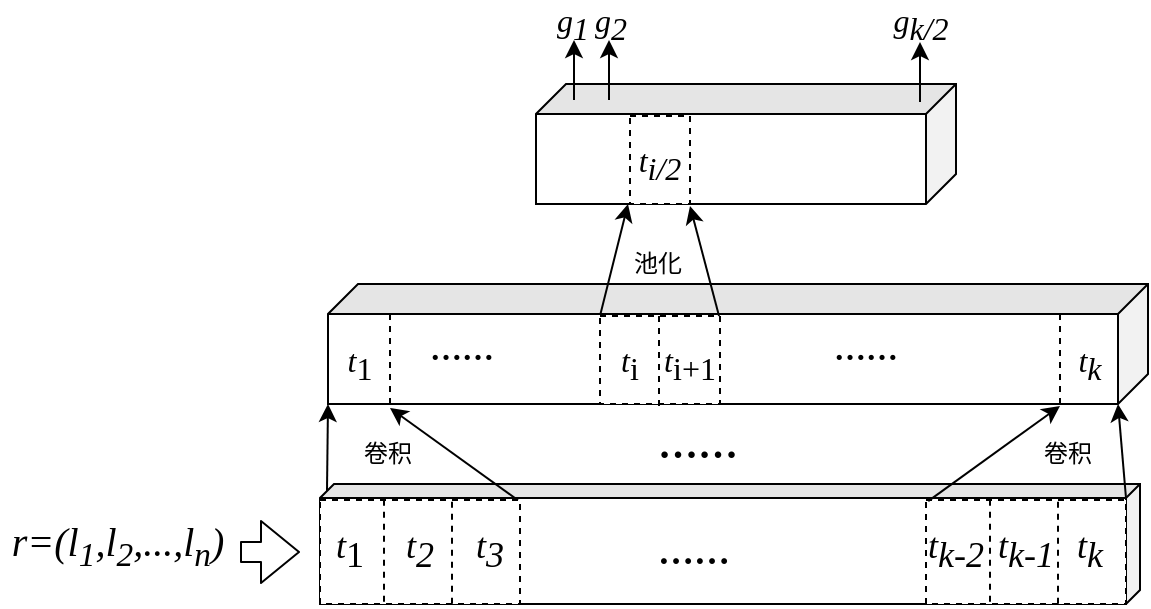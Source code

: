 <mxfile version="12.1.9" type="github" pages="1">
  <diagram id="xomN25JMLdnJ_QrAI-wc" name="Page-1">
    <mxGraphModel dx="849" dy="433" grid="1" gridSize="10" guides="1" tooltips="1" connect="1" arrows="1" fold="1" page="1" pageScale="1" pageWidth="827" pageHeight="1169" math="0" shadow="0">
      <root>
        <mxCell id="0"/>
        <mxCell id="1" parent="0"/>
        <mxCell id="jfBKxEfQu9cr7d7Tc6k2-1" value="" style="shape=cube;whiteSpace=wrap;html=1;boundedLbl=1;backgroundOutline=1;darkOpacity=0.05;darkOpacity2=0.1;direction=south;size=7;fontFamily=Times New Roman;" parent="1" vertex="1">
          <mxGeometry x="200" y="270" width="410" height="60" as="geometry"/>
        </mxCell>
        <mxCell id="jfBKxEfQu9cr7d7Tc6k2-2" value="" style="shape=cube;whiteSpace=wrap;html=1;boundedLbl=1;backgroundOutline=1;darkOpacity=0.05;darkOpacity2=0.1;direction=south;size=15;fontFamily=Times New Roman;" parent="1" vertex="1">
          <mxGeometry x="204" y="170" width="410" height="60" as="geometry"/>
        </mxCell>
        <mxCell id="jfBKxEfQu9cr7d7Tc6k2-3" value="" style="endArrow=classic;html=1;exitX=0;exitY=0;exitDx=3.5;exitDy=406.5;exitPerimeter=0;entryX=1;entryY=1;entryDx=0;entryDy=0;entryPerimeter=0;fontFamily=Times New Roman;" parent="1" source="jfBKxEfQu9cr7d7Tc6k2-1" target="jfBKxEfQu9cr7d7Tc6k2-2" edge="1">
          <mxGeometry width="50" height="50" relative="1" as="geometry">
            <mxPoint x="170" y="250" as="sourcePoint"/>
            <mxPoint x="220" y="200" as="targetPoint"/>
          </mxGeometry>
        </mxCell>
        <mxCell id="jfBKxEfQu9cr7d7Tc6k2-4" value="" style="endArrow=classic;html=1;entryX=0;entryY=0;entryDx=60.0;entryDy=15;entryPerimeter=0;fontFamily=Times New Roman;" parent="1" target="jfBKxEfQu9cr7d7Tc6k2-2" edge="1">
          <mxGeometry width="50" height="50" relative="1" as="geometry">
            <mxPoint x="603" y="277" as="sourcePoint"/>
            <mxPoint x="602.5" y="226.5" as="targetPoint"/>
          </mxGeometry>
        </mxCell>
        <mxCell id="jfBKxEfQu9cr7d7Tc6k2-5" value="&lt;i style=&quot;font-size: 18px;&quot;&gt;t&lt;sub style=&quot;font-size: 18px;&quot;&gt;2&lt;/sub&gt;&lt;/i&gt;" style="rounded=0;whiteSpace=wrap;html=1;dashed=1;fontFamily=Times New Roman;fontSize=18;" parent="1" vertex="1">
          <mxGeometry x="200" y="278" width="100" height="52" as="geometry"/>
        </mxCell>
        <mxCell id="jfBKxEfQu9cr7d7Tc6k2-6" value="" style="endArrow=none;dashed=1;html=1;entryX=0.3;entryY=0;entryDx=0;entryDy=0;entryPerimeter=0;exitX=0.307;exitY=1.035;exitDx=0;exitDy=0;exitPerimeter=0;fontFamily=Times New Roman;fontSize=18;" parent="1" edge="1">
          <mxGeometry width="50" height="50" relative="1" as="geometry">
            <mxPoint x="232" y="328.82" as="sourcePoint"/>
            <mxPoint x="232" y="275" as="targetPoint"/>
          </mxGeometry>
        </mxCell>
        <mxCell id="jfBKxEfQu9cr7d7Tc6k2-7" value="" style="endArrow=none;dashed=1;html=1;entryX=0.3;entryY=0;entryDx=0;entryDy=0;entryPerimeter=0;exitX=0.307;exitY=1.035;exitDx=0;exitDy=0;exitPerimeter=0;fontFamily=Times New Roman;fontSize=18;" parent="1" edge="1">
          <mxGeometry width="50" height="50" relative="1" as="geometry">
            <mxPoint x="266" y="329.82" as="sourcePoint"/>
            <mxPoint x="266" y="276" as="targetPoint"/>
          </mxGeometry>
        </mxCell>
        <mxCell id="jfBKxEfQu9cr7d7Tc6k2-8" value="" style="endArrow=none;dashed=1;html=1;fontFamily=Times New Roman;fontSize=16;" parent="1" edge="1">
          <mxGeometry width="50" height="50" relative="1" as="geometry">
            <mxPoint x="235" y="230" as="sourcePoint"/>
            <mxPoint x="235" y="185" as="targetPoint"/>
          </mxGeometry>
        </mxCell>
        <mxCell id="jfBKxEfQu9cr7d7Tc6k2-9" value="" style="endArrow=classic;html=1;exitX=0.99;exitY=0.003;exitDx=0;exitDy=0;exitPerimeter=0;fontFamily=Times New Roman;" parent="1" source="jfBKxEfQu9cr7d7Tc6k2-5" edge="1">
          <mxGeometry width="50" height="50" relative="1" as="geometry">
            <mxPoint x="150" y="260" as="sourcePoint"/>
            <mxPoint x="235" y="232" as="targetPoint"/>
          </mxGeometry>
        </mxCell>
        <mxCell id="jfBKxEfQu9cr7d7Tc6k2-12" value="" style="rounded=0;whiteSpace=wrap;html=1;dashed=1;fontFamily=Times New Roman;fontSize=18;" parent="1" vertex="1">
          <mxGeometry x="503" y="278" width="100" height="52" as="geometry"/>
        </mxCell>
        <mxCell id="jfBKxEfQu9cr7d7Tc6k2-13" value="" style="endArrow=none;dashed=1;html=1;entryX=0.3;entryY=0;entryDx=0;entryDy=0;entryPerimeter=0;exitX=0.307;exitY=1.035;exitDx=0;exitDy=0;exitPerimeter=0;fontFamily=Times New Roman;fontSize=18;" parent="1" edge="1">
          <mxGeometry width="50" height="50" relative="1" as="geometry">
            <mxPoint x="535" y="328.82" as="sourcePoint"/>
            <mxPoint x="535" y="275" as="targetPoint"/>
          </mxGeometry>
        </mxCell>
        <mxCell id="jfBKxEfQu9cr7d7Tc6k2-14" value="" style="endArrow=none;dashed=1;html=1;entryX=0.3;entryY=0;entryDx=0;entryDy=0;entryPerimeter=0;exitX=0.307;exitY=1.035;exitDx=0;exitDy=0;exitPerimeter=0;fontFamily=Times New Roman;fontSize=18;" parent="1" edge="1">
          <mxGeometry width="50" height="50" relative="1" as="geometry">
            <mxPoint x="569" y="329.82" as="sourcePoint"/>
            <mxPoint x="569" y="276" as="targetPoint"/>
          </mxGeometry>
        </mxCell>
        <mxCell id="jfBKxEfQu9cr7d7Tc6k2-15" value="" style="endArrow=none;dashed=1;html=1;fontFamily=Times New Roman;fontSize=16;" parent="1" edge="1">
          <mxGeometry width="50" height="50" relative="1" as="geometry">
            <mxPoint x="570" y="230" as="sourcePoint"/>
            <mxPoint x="570" y="185" as="targetPoint"/>
          </mxGeometry>
        </mxCell>
        <mxCell id="jfBKxEfQu9cr7d7Tc6k2-16" value="" style="endArrow=classic;html=1;entryX=0;entryY=0;entryDx=60.0;entryDy=15;entryPerimeter=0;exitX=0.011;exitY=0.011;exitDx=0;exitDy=0;exitPerimeter=0;fontFamily=Times New Roman;" parent="1" source="jfBKxEfQu9cr7d7Tc6k2-12" edge="1">
          <mxGeometry width="50" height="50" relative="1" as="geometry">
            <mxPoint x="574" y="278" as="sourcePoint"/>
            <mxPoint x="570" y="231" as="targetPoint"/>
          </mxGeometry>
        </mxCell>
        <mxCell id="jfBKxEfQu9cr7d7Tc6k2-17" value="&lt;b&gt;&lt;font style=&quot;font-size: 20px&quot;&gt;……&lt;/font&gt;&lt;/b&gt;" style="text;html=1;resizable=0;points=[];autosize=1;align=left;verticalAlign=top;spacingTop=-4;fontFamily=Times New Roman;" parent="1" vertex="1">
          <mxGeometry x="366.5" y="235" width="60" height="20" as="geometry"/>
        </mxCell>
        <mxCell id="jfBKxEfQu9cr7d7Tc6k2-18" value="卷积" style="text;html=1;resizable=0;points=[];autosize=1;align=left;verticalAlign=top;spacingTop=-4;fontFamily=Times New Roman;" parent="1" vertex="1">
          <mxGeometry x="220" y="245" width="40" height="10" as="geometry"/>
        </mxCell>
        <mxCell id="jfBKxEfQu9cr7d7Tc6k2-19" value="卷积" style="text;html=1;resizable=0;points=[];autosize=1;align=left;verticalAlign=top;spacingTop=-4;fontFamily=Times New Roman;" parent="1" vertex="1">
          <mxGeometry x="560" y="245" width="40" height="10" as="geometry"/>
        </mxCell>
        <mxCell id="jfBKxEfQu9cr7d7Tc6k2-20" value="" style="shape=cube;whiteSpace=wrap;html=1;boundedLbl=1;backgroundOutline=1;darkOpacity=0.05;darkOpacity2=0.1;direction=south;size=15;fontFamily=Times New Roman;fontSize=16;" parent="1" vertex="1">
          <mxGeometry x="308" y="70" width="210" height="60" as="geometry"/>
        </mxCell>
        <mxCell id="jfBKxEfQu9cr7d7Tc6k2-22" value="" style="rounded=0;whiteSpace=wrap;html=1;dashed=1;fontFamily=Times New Roman;fontSize=16;" parent="1" vertex="1">
          <mxGeometry x="340" y="186" width="60" height="44" as="geometry"/>
        </mxCell>
        <mxCell id="jfBKxEfQu9cr7d7Tc6k2-23" value="" style="endArrow=none;dashed=1;html=1;fontFamily=Times New Roman;fontSize=16;" parent="1" edge="1">
          <mxGeometry width="50" height="50" relative="1" as="geometry">
            <mxPoint x="369.5" y="231" as="sourcePoint"/>
            <mxPoint x="369.5" y="186" as="targetPoint"/>
          </mxGeometry>
        </mxCell>
        <mxCell id="jfBKxEfQu9cr7d7Tc6k2-24" value="" style="rounded=0;whiteSpace=wrap;html=1;dashed=1;fontFamily=Times New Roman;fontSize=16;" parent="1" vertex="1">
          <mxGeometry x="355" y="86" width="30" height="44" as="geometry"/>
        </mxCell>
        <mxCell id="jfBKxEfQu9cr7d7Tc6k2-25" value="" style="endArrow=classic;html=1;exitX=0.004;exitY=0.024;exitDx=0;exitDy=0;exitPerimeter=0;fontFamily=Times New Roman;" parent="1" edge="1">
          <mxGeometry width="50" height="50" relative="1" as="geometry">
            <mxPoint x="340.24" y="185.056" as="sourcePoint"/>
            <mxPoint x="354" y="130" as="targetPoint"/>
          </mxGeometry>
        </mxCell>
        <mxCell id="jfBKxEfQu9cr7d7Tc6k2-26" value="" style="endArrow=classic;html=1;exitX=0.992;exitY=-0.001;exitDx=0;exitDy=0;exitPerimeter=0;fontFamily=Times New Roman;" parent="1" source="jfBKxEfQu9cr7d7Tc6k2-22" edge="1">
          <mxGeometry width="50" height="50" relative="1" as="geometry">
            <mxPoint x="401" y="188" as="sourcePoint"/>
            <mxPoint x="385" y="131" as="targetPoint"/>
          </mxGeometry>
        </mxCell>
        <mxCell id="jfBKxEfQu9cr7d7Tc6k2-27" value="池化" style="text;html=1;resizable=0;points=[];autosize=1;align=left;verticalAlign=top;spacingTop=-4;fontFamily=Times New Roman;" parent="1" vertex="1">
          <mxGeometry x="355" y="150" width="40" height="10" as="geometry"/>
        </mxCell>
        <mxCell id="jfBKxEfQu9cr7d7Tc6k2-28" value="&lt;i style=&quot;font-size: 18px;&quot;&gt;t&lt;span style=&quot;font-size: 18px;&quot;&gt;&lt;sub style=&quot;font-size: 18px;&quot;&gt;3&lt;/sub&gt;&lt;/span&gt;&lt;/i&gt;" style="text;html=1;strokeColor=none;fillColor=none;align=center;verticalAlign=middle;whiteSpace=wrap;rounded=0;dashed=1;fontFamily=Times New Roman;fontSize=18;" parent="1" vertex="1">
          <mxGeometry x="280" y="294" width="10" height="20" as="geometry"/>
        </mxCell>
        <mxCell id="jfBKxEfQu9cr7d7Tc6k2-29" value="&lt;i style=&quot;font-size: 18px;&quot;&gt;t&lt;/i&gt;&lt;sub style=&quot;font-size: 18px;&quot;&gt;1&lt;/sub&gt;" style="text;html=1;strokeColor=none;fillColor=none;align=center;verticalAlign=middle;whiteSpace=wrap;rounded=0;dashed=1;fontFamily=Times New Roman;fontSize=18;" parent="1" vertex="1">
          <mxGeometry x="210" y="294" width="10" height="20" as="geometry"/>
        </mxCell>
        <mxCell id="jfBKxEfQu9cr7d7Tc6k2-30" value="&lt;i style=&quot;font-size: 18px;&quot;&gt;t&lt;span style=&quot;font-size: 18px;&quot;&gt;&lt;sub style=&quot;font-size: 18px;&quot;&gt;k&lt;/sub&gt;&lt;/span&gt;&lt;/i&gt;" style="text;html=1;strokeColor=none;fillColor=none;align=center;verticalAlign=middle;whiteSpace=wrap;rounded=0;dashed=1;fontFamily=Times New Roman;fontSize=18;" parent="1" vertex="1">
          <mxGeometry x="580" y="294" width="10" height="20" as="geometry"/>
        </mxCell>
        <mxCell id="jfBKxEfQu9cr7d7Tc6k2-31" value="&lt;i style=&quot;font-size: 18px;&quot;&gt;t&lt;sub style=&quot;font-size: 18px;&quot;&gt;k&lt;/sub&gt;&lt;span style=&quot;font-size: 18px;&quot;&gt;&lt;sub style=&quot;font-size: 18px;&quot;&gt;-1&lt;/sub&gt;&lt;/span&gt;&lt;/i&gt;" style="text;html=1;strokeColor=none;fillColor=none;align=center;verticalAlign=middle;whiteSpace=wrap;rounded=0;dashed=1;fontFamily=Times New Roman;fontSize=18;" parent="1" vertex="1">
          <mxGeometry x="538" y="294" width="30" height="20" as="geometry"/>
        </mxCell>
        <mxCell id="jfBKxEfQu9cr7d7Tc6k2-32" value="&lt;i style=&quot;font-size: 18px;&quot;&gt;t&lt;span style=&quot;font-size: 18px;&quot;&gt;&lt;sub style=&quot;font-size: 18px;&quot;&gt;k-2&lt;/sub&gt;&lt;/span&gt;&lt;/i&gt;" style="text;html=1;strokeColor=none;fillColor=none;align=center;verticalAlign=middle;whiteSpace=wrap;rounded=0;dashed=1;fontFamily=Times New Roman;fontSize=18;" parent="1" vertex="1">
          <mxGeometry x="503" y="294" width="30" height="20" as="geometry"/>
        </mxCell>
        <mxCell id="jfBKxEfQu9cr7d7Tc6k2-33" value="&lt;i style=&quot;font-size: 16px;&quot;&gt;t&lt;/i&gt;&lt;sub style=&quot;font-size: 16px;&quot;&gt;1&lt;/sub&gt;" style="text;html=1;strokeColor=none;fillColor=none;align=center;verticalAlign=middle;whiteSpace=wrap;rounded=0;dashed=1;fontFamily=Times New Roman;fontSize=16;" parent="1" vertex="1">
          <mxGeometry x="215" y="200" width="10" height="20" as="geometry"/>
        </mxCell>
        <mxCell id="jfBKxEfQu9cr7d7Tc6k2-34" value="&lt;i style=&quot;font-size: 16px;&quot;&gt;t&lt;/i&gt;&lt;sub style=&quot;font-size: 16px;&quot;&gt;i&lt;/sub&gt;" style="text;html=1;strokeColor=none;fillColor=none;align=center;verticalAlign=middle;whiteSpace=wrap;rounded=0;dashed=1;fontFamily=Times New Roman;fontSize=16;" parent="1" vertex="1">
          <mxGeometry x="350" y="200" width="10" height="20" as="geometry"/>
        </mxCell>
        <mxCell id="jfBKxEfQu9cr7d7Tc6k2-35" value="&lt;i style=&quot;font-size: 16px;&quot;&gt;t&lt;/i&gt;&lt;sub style=&quot;font-size: 16px;&quot;&gt;i+1&lt;/sub&gt;" style="text;html=1;strokeColor=none;fillColor=none;align=center;verticalAlign=middle;whiteSpace=wrap;rounded=0;dashed=1;fontFamily=Times New Roman;fontSize=16;" parent="1" vertex="1">
          <mxGeometry x="380" y="200" width="10" height="20" as="geometry"/>
        </mxCell>
        <mxCell id="jfBKxEfQu9cr7d7Tc6k2-37" value="&lt;i style=&quot;font-size: 16px;&quot;&gt;t&lt;span style=&quot;font-size: 16px;&quot;&gt;&lt;sub style=&quot;font-size: 16px;&quot;&gt;k&lt;/sub&gt;&lt;/span&gt;&lt;/i&gt;" style="text;html=1;strokeColor=none;fillColor=none;align=center;verticalAlign=middle;whiteSpace=wrap;rounded=0;dashed=1;fontFamily=Times New Roman;fontSize=16;" parent="1" vertex="1">
          <mxGeometry x="580" y="200" width="10" height="20" as="geometry"/>
        </mxCell>
        <mxCell id="jfBKxEfQu9cr7d7Tc6k2-38" value="&lt;i style=&quot;font-size: 16px;&quot;&gt;t&lt;span style=&quot;font-size: 16px;&quot;&gt;&lt;sub style=&quot;font-size: 16px;&quot;&gt;i/2&lt;/sub&gt;&lt;/span&gt;&lt;/i&gt;" style="text;html=1;strokeColor=none;fillColor=none;align=center;verticalAlign=middle;whiteSpace=wrap;rounded=0;dashed=1;fontFamily=Times New Roman;fontSize=16;" parent="1" vertex="1">
          <mxGeometry x="365" y="100" width="10" height="20" as="geometry"/>
        </mxCell>
        <mxCell id="jfBKxEfQu9cr7d7Tc6k2-53" value="&lt;font style=&quot;font-size: 20px&quot;&gt;&lt;font style=&quot;font-size: 20px&quot;&gt;&lt;i&gt;r=(l&lt;sub&gt;1&lt;/sub&gt;,l&lt;sub&gt;2&lt;/sub&gt;,...,l&lt;sub&gt;n&lt;/sub&gt;&lt;/i&gt;&lt;/font&gt;&lt;i&gt;)&lt;/i&gt;&lt;/font&gt;" style="text;html=1;strokeColor=none;fillColor=none;align=center;verticalAlign=middle;whiteSpace=wrap;rounded=0;dashed=1;fontFamily=Times New Roman;" parent="1" vertex="1">
          <mxGeometry x="40" y="285" width="118" height="31" as="geometry"/>
        </mxCell>
        <mxCell id="jfBKxEfQu9cr7d7Tc6k2-54" value="" style="shape=flexArrow;endArrow=classic;html=1;fontFamily=Times New Roman;" parent="1" edge="1">
          <mxGeometry width="50" height="50" relative="1" as="geometry">
            <mxPoint x="160" y="304" as="sourcePoint"/>
            <mxPoint x="190" y="304" as="targetPoint"/>
          </mxGeometry>
        </mxCell>
        <mxCell id="kZRL9MXHlI3tKFj2mU3V-1" value="" style="endArrow=classic;html=1;fontFamily=Times New Roman;fontSize=16;" edge="1" parent="1">
          <mxGeometry width="50" height="50" relative="1" as="geometry">
            <mxPoint x="327" y="78" as="sourcePoint"/>
            <mxPoint x="327" y="48" as="targetPoint"/>
          </mxGeometry>
        </mxCell>
        <mxCell id="kZRL9MXHlI3tKFj2mU3V-4" value="&lt;i style=&quot;font-size: 16px;&quot;&gt;g&lt;sub style=&quot;font-size: 16px;&quot;&gt;1&lt;/sub&gt;&lt;/i&gt;" style="text;html=1;strokeColor=none;fillColor=none;align=center;verticalAlign=middle;whiteSpace=wrap;rounded=0;fontFamily=Times New Roman;fontSize=16;" vertex="1" parent="1">
          <mxGeometry x="321" y="30" width="11" height="20" as="geometry"/>
        </mxCell>
        <mxCell id="kZRL9MXHlI3tKFj2mU3V-6" value="&lt;i style=&quot;font-size: 16px;&quot;&gt;g&lt;sub style=&quot;font-size: 16px;&quot;&gt;2&lt;/sub&gt;&lt;/i&gt;" style="text;html=1;strokeColor=none;fillColor=none;align=center;verticalAlign=middle;whiteSpace=wrap;rounded=0;fontFamily=Times New Roman;fontSize=16;" vertex="1" parent="1">
          <mxGeometry x="340" y="30" width="11" height="20" as="geometry"/>
        </mxCell>
        <mxCell id="kZRL9MXHlI3tKFj2mU3V-7" value="" style="endArrow=classic;html=1;fontFamily=Times New Roman;fontSize=16;" edge="1" parent="1">
          <mxGeometry width="50" height="50" relative="1" as="geometry">
            <mxPoint x="344.5" y="78" as="sourcePoint"/>
            <mxPoint x="344.5" y="48" as="targetPoint"/>
          </mxGeometry>
        </mxCell>
        <mxCell id="kZRL9MXHlI3tKFj2mU3V-8" value="" style="endArrow=classic;html=1;fontFamily=Times New Roman;fontSize=16;" edge="1" parent="1">
          <mxGeometry width="50" height="50" relative="1" as="geometry">
            <mxPoint x="500" y="79" as="sourcePoint"/>
            <mxPoint x="500" y="49" as="targetPoint"/>
          </mxGeometry>
        </mxCell>
        <mxCell id="kZRL9MXHlI3tKFj2mU3V-9" value="&lt;i style=&quot;font-size: 16px;&quot;&gt;g&lt;sub style=&quot;font-size: 16px;&quot;&gt;k/2&lt;/sub&gt;&lt;/i&gt;" style="text;html=1;strokeColor=none;fillColor=none;align=center;verticalAlign=middle;whiteSpace=wrap;rounded=0;fontFamily=Times New Roman;fontSize=16;" vertex="1" parent="1">
          <mxGeometry x="495" y="30" width="11" height="20" as="geometry"/>
        </mxCell>
        <mxCell id="kZRL9MXHlI3tKFj2mU3V-10" value="&lt;b style=&quot;font-size: 18px;&quot;&gt;&lt;font style=&quot;font-size: 18px;&quot;&gt;……&lt;/font&gt;&lt;/b&gt;" style="text;html=1;resizable=0;points=[];autosize=1;align=left;verticalAlign=top;spacingTop=-4;fontFamily=Times New Roman;fontSize=18;" vertex="1" parent="1">
          <mxGeometry x="366.5" y="290.5" width="60" height="20" as="geometry"/>
        </mxCell>
        <mxCell id="kZRL9MXHlI3tKFj2mU3V-11" value="&lt;b style=&quot;font-size: 16px;&quot;&gt;&lt;font style=&quot;font-size: 16px;&quot;&gt;……&lt;/font&gt;&lt;/b&gt;" style="text;html=1;resizable=0;points=[];autosize=1;align=left;verticalAlign=top;spacingTop=-4;fontFamily=Times New Roman;fontSize=16;" vertex="1" parent="1">
          <mxGeometry x="455" y="190" width="60" height="20" as="geometry"/>
        </mxCell>
        <mxCell id="kZRL9MXHlI3tKFj2mU3V-12" value="&lt;b style=&quot;font-size: 16px;&quot;&gt;&lt;font style=&quot;font-size: 16px;&quot;&gt;……&lt;/font&gt;&lt;/b&gt;" style="text;html=1;resizable=0;points=[];autosize=1;align=left;verticalAlign=top;spacingTop=-4;fontFamily=Times New Roman;fontSize=16;" vertex="1" parent="1">
          <mxGeometry x="252.5" y="190" width="60" height="20" as="geometry"/>
        </mxCell>
      </root>
    </mxGraphModel>
  </diagram>
</mxfile>
